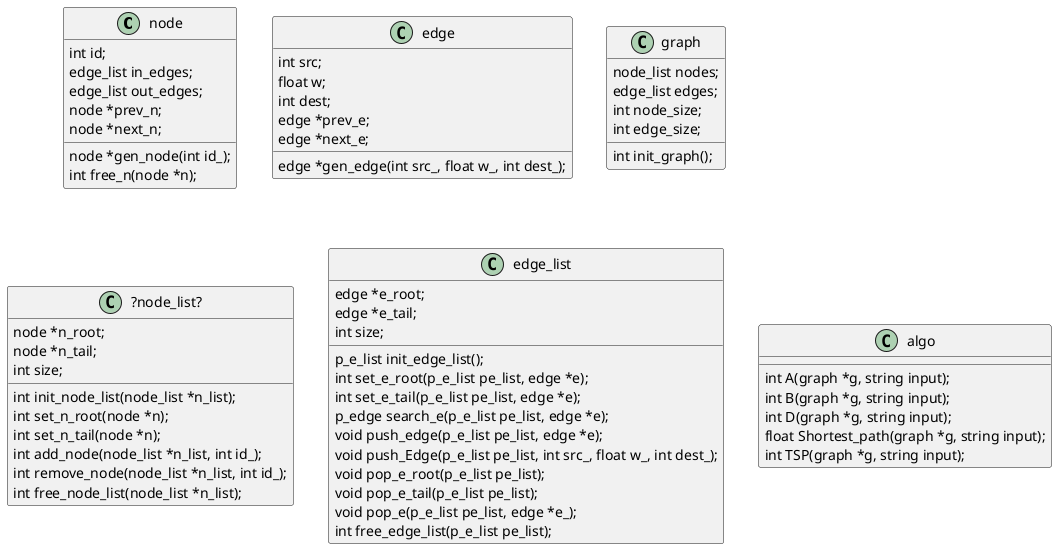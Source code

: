 @startuml

'graph -> edge_list
'graph -> node_list
'node_list --> node
'edge_list --> edge
'algo --> graph


class node{
int id;
edge_list in_edges;
edge_list out_edges;
node *prev_n;
node *next_n;
node *gen_node(int id_);
int free_n(node *n);
}

class edge{
int src;
float w;
int dest;
edge *prev_e;
edge *next_e;
edge *gen_edge(int src_, float w_, int dest_);
}

class graph{
node_list nodes;
edge_list edges;
int node_size;
int edge_size;
int init_graph();
'void add_node(graph *g, int id);
'void remove_node(graph *g, int id);
'void add_edge(graph *g, int src, float w, int dest);
'void add_Edge(graph *g, edge e);
'void remove_edge(graph *g, int src, int dest);
}

class ?node_list?{
node *n_root;
node *n_tail;
int size;
int init_node_list(node_list *n_list);
int set_n_root(node *n);
int set_n_tail(node *n);
int add_node(node_list *n_list, int id_);
int remove_node(node_list *n_list, int id_);
int free_node_list(node_list *n_list);
}
class edge_list{
edge *e_root;
edge *e_tail;
int size;
p_e_list init_edge_list();
int set_e_root(p_e_list pe_list, edge *e);
int set_e_tail(p_e_list pe_list, edge *e);
p_edge search_e(p_e_list pe_list, edge *e);
void push_edge(p_e_list pe_list, edge *e);
void push_Edge(p_e_list pe_list, int src_, float w_, int dest_);
void pop_e_root(p_e_list pe_list);
void pop_e_tail(p_e_list pe_list);
void pop_e(p_e_list pe_list, edge *e_);
int free_edge_list(p_e_list pe_list);
}

class algo{
int A(graph *g, string input);
int B(graph *g, string input);
int D(graph *g, string input);
float Shortest_path(graph *g, string input);
int TSP(graph *g, string input);
}

@enduml